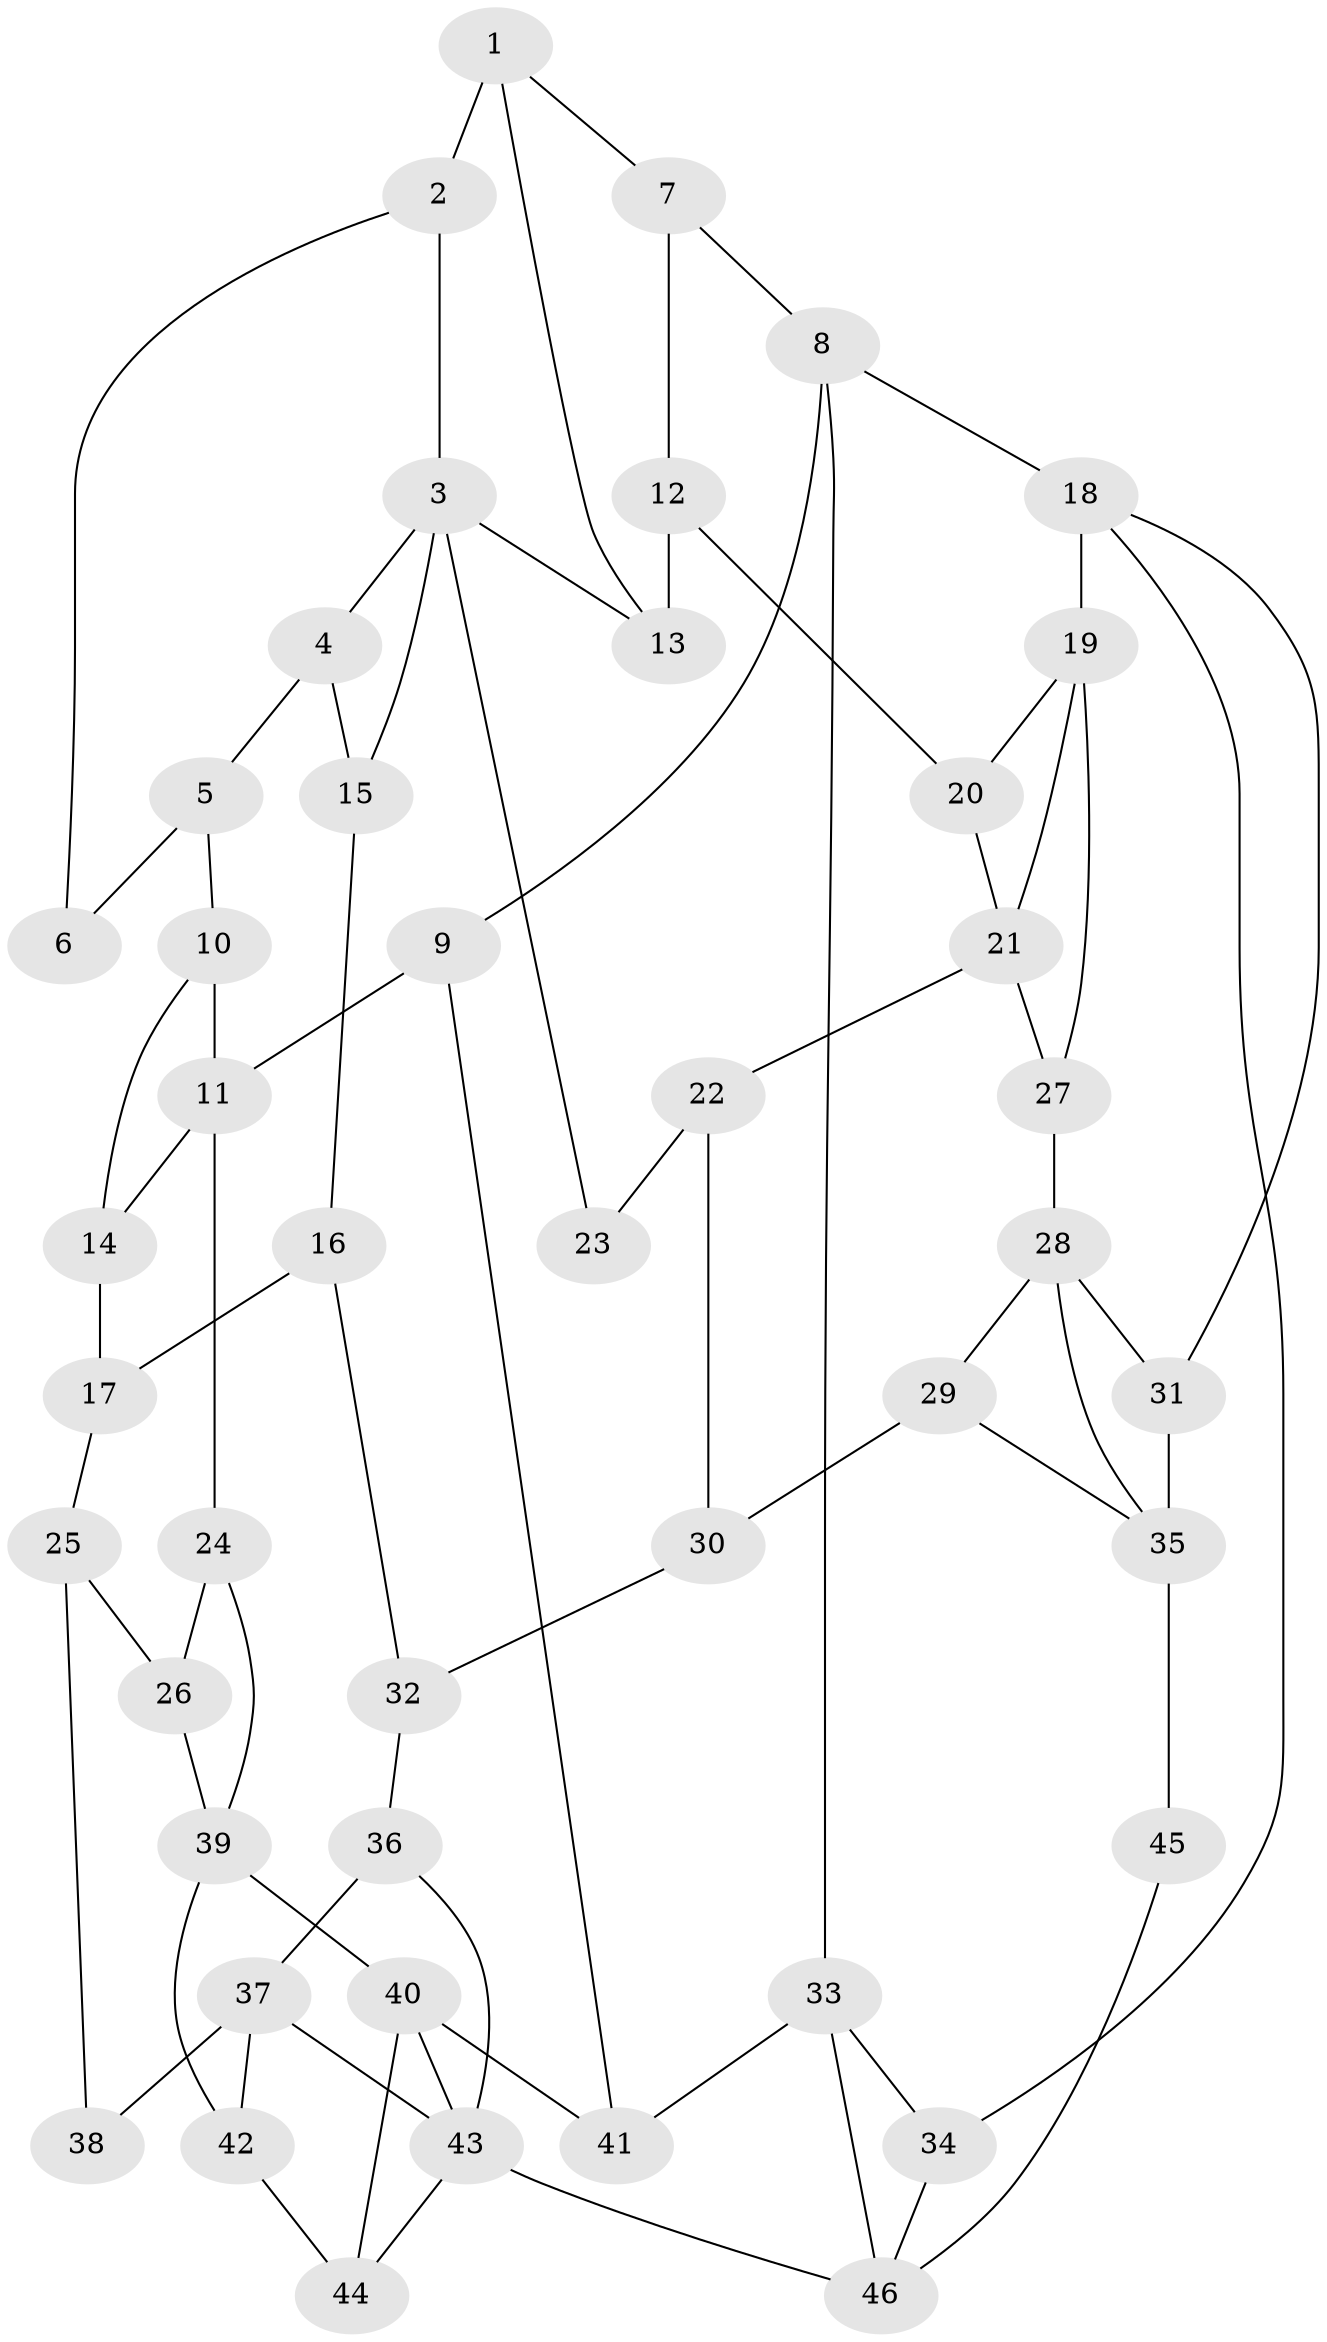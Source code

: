 // original degree distribution, {3: 0.03260869565217391, 6: 0.20652173913043478, 5: 0.5543478260869565, 4: 0.20652173913043478}
// Generated by graph-tools (version 1.1) at 2025/38/03/09/25 02:38:29]
// undirected, 46 vertices, 75 edges
graph export_dot {
graph [start="1"]
  node [color=gray90,style=filled];
  1;
  2;
  3;
  4;
  5;
  6;
  7;
  8;
  9;
  10;
  11;
  12;
  13;
  14;
  15;
  16;
  17;
  18;
  19;
  20;
  21;
  22;
  23;
  24;
  25;
  26;
  27;
  28;
  29;
  30;
  31;
  32;
  33;
  34;
  35;
  36;
  37;
  38;
  39;
  40;
  41;
  42;
  43;
  44;
  45;
  46;
  1 -- 2 [weight=2.0];
  1 -- 7 [weight=1.0];
  1 -- 13 [weight=1.0];
  2 -- 3 [weight=1.0];
  2 -- 6 [weight=1.0];
  3 -- 4 [weight=1.0];
  3 -- 13 [weight=1.0];
  3 -- 15 [weight=1.0];
  3 -- 23 [weight=2.0];
  4 -- 5 [weight=1.0];
  4 -- 15 [weight=1.0];
  5 -- 6 [weight=1.0];
  5 -- 10 [weight=1.0];
  7 -- 8 [weight=1.0];
  7 -- 12 [weight=1.0];
  8 -- 9 [weight=1.0];
  8 -- 18 [weight=1.0];
  8 -- 33 [weight=1.0];
  9 -- 11 [weight=2.0];
  9 -- 41 [weight=1.0];
  10 -- 11 [weight=1.0];
  10 -- 14 [weight=1.0];
  11 -- 14 [weight=1.0];
  11 -- 24 [weight=2.0];
  12 -- 13 [weight=1.0];
  12 -- 20 [weight=1.0];
  14 -- 17 [weight=1.0];
  15 -- 16 [weight=1.0];
  16 -- 17 [weight=1.0];
  16 -- 32 [weight=1.0];
  17 -- 25 [weight=1.0];
  18 -- 19 [weight=2.0];
  18 -- 31 [weight=1.0];
  18 -- 34 [weight=1.0];
  19 -- 20 [weight=2.0];
  19 -- 21 [weight=1.0];
  19 -- 27 [weight=1.0];
  20 -- 21 [weight=1.0];
  21 -- 22 [weight=1.0];
  21 -- 27 [weight=1.0];
  22 -- 23 [weight=1.0];
  22 -- 30 [weight=1.0];
  24 -- 26 [weight=2.0];
  24 -- 39 [weight=1.0];
  25 -- 26 [weight=1.0];
  25 -- 38 [weight=1.0];
  26 -- 39 [weight=1.0];
  27 -- 28 [weight=2.0];
  28 -- 29 [weight=1.0];
  28 -- 31 [weight=1.0];
  28 -- 35 [weight=1.0];
  29 -- 30 [weight=1.0];
  29 -- 35 [weight=1.0];
  30 -- 32 [weight=1.0];
  31 -- 35 [weight=2.0];
  32 -- 36 [weight=1.0];
  33 -- 34 [weight=1.0];
  33 -- 41 [weight=1.0];
  33 -- 46 [weight=1.0];
  34 -- 46 [weight=1.0];
  35 -- 45 [weight=2.0];
  36 -- 37 [weight=2.0];
  36 -- 43 [weight=1.0];
  37 -- 38 [weight=2.0];
  37 -- 42 [weight=1.0];
  37 -- 43 [weight=1.0];
  39 -- 40 [weight=2.0];
  39 -- 42 [weight=2.0];
  40 -- 41 [weight=2.0];
  40 -- 43 [weight=1.0];
  40 -- 44 [weight=1.0];
  42 -- 44 [weight=1.0];
  43 -- 44 [weight=1.0];
  43 -- 46 [weight=2.0];
  45 -- 46 [weight=2.0];
}
